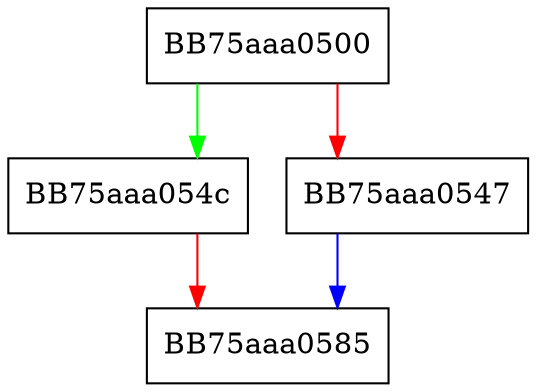 digraph RpfAPI_ReportInternalDetectionA {
  node [shape="box"];
  graph [splines=ortho];
  BB75aaa0500 -> BB75aaa054c [color="green"];
  BB75aaa0500 -> BB75aaa0547 [color="red"];
  BB75aaa0547 -> BB75aaa0585 [color="blue"];
  BB75aaa054c -> BB75aaa0585 [color="red"];
}